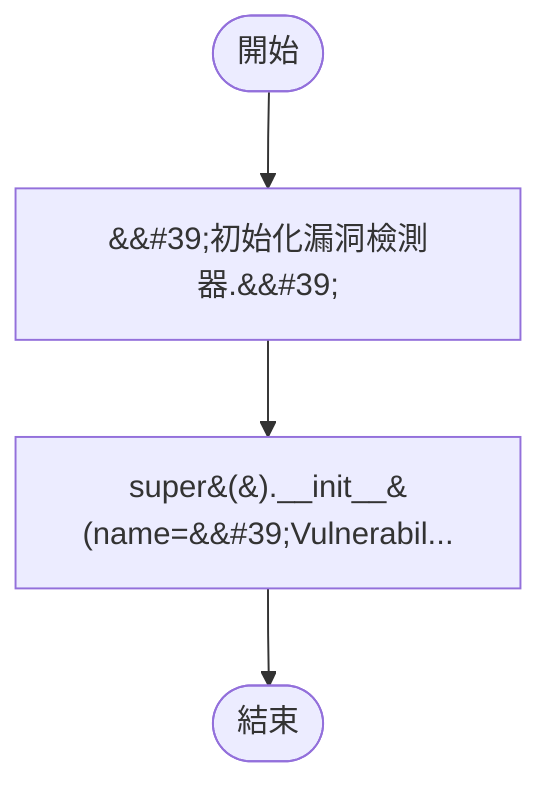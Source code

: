 flowchart TB
    n1([開始])
    n2([結束])
    n3[&amp;&#35;39;初始化漏洞檢測器.&amp;&#35;39;]
    n4[super&#40;&#41;.__init__&#40;name=&amp;&#35;39;Vulnerabil...]
    n1 --> n3
    n3 --> n4
    n4 --> n2